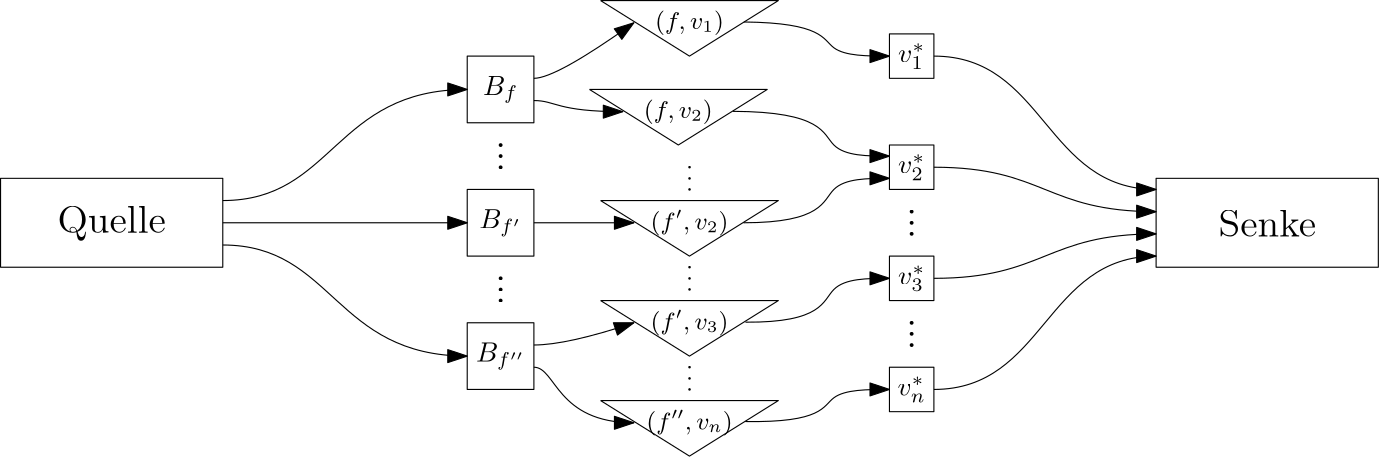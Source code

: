 <?xml version="1.0"?>
<!DOCTYPE ipe SYSTEM "ipe.dtd">
<ipe version="70206" creator="Ipe 7.2.7">
<info created="D:20190527180651" modified="D:20190625111614"/>
<ipestyle name="basic">
<symbol name="arrow/arc(spx)">
<path stroke="sym-stroke" fill="sym-stroke" pen="sym-pen">
0 0 m
-1 0.333 l
-1 -0.333 l
h
</path>
</symbol>
<symbol name="arrow/farc(spx)">
<path stroke="sym-stroke" fill="white" pen="sym-pen">
0 0 m
-1 0.333 l
-1 -0.333 l
h
</path>
</symbol>
<symbol name="arrow/ptarc(spx)">
<path stroke="sym-stroke" fill="sym-stroke" pen="sym-pen">
0 0 m
-1 0.333 l
-0.8 0 l
-1 -0.333 l
h
</path>
</symbol>
<symbol name="arrow/fptarc(spx)">
<path stroke="sym-stroke" fill="white" pen="sym-pen">
0 0 m
-1 0.333 l
-0.8 0 l
-1 -0.333 l
h
</path>
</symbol>
<symbol name="mark/circle(sx)" transformations="translations">
<path fill="sym-stroke">
0.6 0 0 0.6 0 0 e
0.4 0 0 0.4 0 0 e
</path>
</symbol>
<symbol name="mark/disk(sx)" transformations="translations">
<path fill="sym-stroke">
0.6 0 0 0.6 0 0 e
</path>
</symbol>
<symbol name="mark/fdisk(sfx)" transformations="translations">
<group>
<path fill="sym-fill">
0.5 0 0 0.5 0 0 e
</path>
<path fill="sym-stroke" fillrule="eofill">
0.6 0 0 0.6 0 0 e
0.4 0 0 0.4 0 0 e
</path>
</group>
</symbol>
<symbol name="mark/box(sx)" transformations="translations">
<path fill="sym-stroke" fillrule="eofill">
-0.6 -0.6 m
0.6 -0.6 l
0.6 0.6 l
-0.6 0.6 l
h
-0.4 -0.4 m
0.4 -0.4 l
0.4 0.4 l
-0.4 0.4 l
h
</path>
</symbol>
<symbol name="mark/square(sx)" transformations="translations">
<path fill="sym-stroke">
-0.6 -0.6 m
0.6 -0.6 l
0.6 0.6 l
-0.6 0.6 l
h
</path>
</symbol>
<symbol name="mark/fsquare(sfx)" transformations="translations">
<group>
<path fill="sym-fill">
-0.5 -0.5 m
0.5 -0.5 l
0.5 0.5 l
-0.5 0.5 l
h
</path>
<path fill="sym-stroke" fillrule="eofill">
-0.6 -0.6 m
0.6 -0.6 l
0.6 0.6 l
-0.6 0.6 l
h
-0.4 -0.4 m
0.4 -0.4 l
0.4 0.4 l
-0.4 0.4 l
h
</path>
</group>
</symbol>
<symbol name="mark/cross(sx)" transformations="translations">
<group>
<path fill="sym-stroke">
-0.43 -0.57 m
0.57 0.43 l
0.43 0.57 l
-0.57 -0.43 l
h
</path>
<path fill="sym-stroke">
-0.43 0.57 m
0.57 -0.43 l
0.43 -0.57 l
-0.57 0.43 l
h
</path>
</group>
</symbol>
<symbol name="arrow/fnormal(spx)">
<path stroke="sym-stroke" fill="white" pen="sym-pen">
0 0 m
-1 0.333 l
-1 -0.333 l
h
</path>
</symbol>
<symbol name="arrow/pointed(spx)">
<path stroke="sym-stroke" fill="sym-stroke" pen="sym-pen">
0 0 m
-1 0.333 l
-0.8 0 l
-1 -0.333 l
h
</path>
</symbol>
<symbol name="arrow/fpointed(spx)">
<path stroke="sym-stroke" fill="white" pen="sym-pen">
0 0 m
-1 0.333 l
-0.8 0 l
-1 -0.333 l
h
</path>
</symbol>
<symbol name="arrow/linear(spx)">
<path stroke="sym-stroke" pen="sym-pen">
-1 0.333 m
0 0 l
-1 -0.333 l
</path>
</symbol>
<symbol name="arrow/fdouble(spx)">
<path stroke="sym-stroke" fill="white" pen="sym-pen">
0 0 m
-1 0.333 l
-1 -0.333 l
h
-1 0 m
-2 0.333 l
-2 -0.333 l
h
</path>
</symbol>
<symbol name="arrow/double(spx)">
<path stroke="sym-stroke" fill="sym-stroke" pen="sym-pen">
0 0 m
-1 0.333 l
-1 -0.333 l
h
-1 0 m
-2 0.333 l
-2 -0.333 l
h
</path>
</symbol>
<pen name="heavier" value="0.8"/>
<pen name="fat" value="1.2"/>
<pen name="ultrafat" value="2"/>
<symbolsize name="large" value="5"/>
<symbolsize name="small" value="2"/>
<symbolsize name="tiny" value="1.1"/>
<arrowsize name="large" value="10"/>
<arrowsize name="small" value="5"/>
<arrowsize name="tiny" value="3"/>
<color name="red" value="1 0 0"/>
<color name="green" value="0 1 0"/>
<color name="blue" value="0 0 1"/>
<color name="yellow" value="1 1 0"/>
<color name="orange" value="1 0.647 0"/>
<color name="gold" value="1 0.843 0"/>
<color name="purple" value="0.627 0.125 0.941"/>
<color name="gray" value="0.745"/>
<color name="brown" value="0.647 0.165 0.165"/>
<color name="navy" value="0 0 0.502"/>
<color name="pink" value="1 0.753 0.796"/>
<color name="seagreen" value="0.18 0.545 0.341"/>
<color name="turquoise" value="0.251 0.878 0.816"/>
<color name="violet" value="0.933 0.51 0.933"/>
<color name="darkblue" value="0 0 0.545"/>
<color name="darkcyan" value="0 0.545 0.545"/>
<color name="darkgray" value="0.663"/>
<color name="darkgreen" value="0 0.392 0"/>
<color name="darkmagenta" value="0.545 0 0.545"/>
<color name="darkorange" value="1 0.549 0"/>
<color name="darkred" value="0.545 0 0"/>
<color name="lightblue" value="0.678 0.847 0.902"/>
<color name="lightcyan" value="0.878 1 1"/>
<color name="lightgray" value="0.827"/>
<color name="lightgreen" value="0.565 0.933 0.565"/>
<color name="lightyellow" value="1 1 0.878"/>
<dashstyle name="dashed" value="[4] 0"/>
<dashstyle name="dotted" value="[1 3] 0"/>
<dashstyle name="dash dotted" value="[4 2 1 2] 0"/>
<dashstyle name="dash dot dotted" value="[4 2 1 2 1 2] 0"/>
<textsize name="large" value="\large"/>
<textsize name="Large" value="\Large"/>
<textsize name="LARGE" value="\LARGE"/>
<textsize name="huge" value="\huge"/>
<textsize name="Huge" value="\Huge"/>
<textsize name="small" value="\small"/>
<textsize name="footnote" value="\footnotesize"/>
<textsize name="tiny" value="\tiny"/>
<textstyle name="center" begin="\begin{center}" end="\end{center}"/>
<textstyle name="itemize" begin="\begin{itemize}" end="\end{itemize}"/>
<textstyle name="item" begin="\begin{itemize}\item{}" end="\end{itemize}"/>
<gridsize name="4 pts" value="4"/>
<gridsize name="8 pts (~3 mm)" value="8"/>
<gridsize name="16 pts (~6 mm)" value="16"/>
<gridsize name="32 pts (~12 mm)" value="32"/>
<gridsize name="10 pts (~3.5 mm)" value="10"/>
<gridsize name="20 pts (~7 mm)" value="20"/>
<gridsize name="14 pts (~5 mm)" value="14"/>
<gridsize name="28 pts (~10 mm)" value="28"/>
<gridsize name="56 pts (~20 mm)" value="56"/>
<anglesize name="90 deg" value="90"/>
<anglesize name="60 deg" value="60"/>
<anglesize name="45 deg" value="45"/>
<anglesize name="30 deg" value="30"/>
<anglesize name="22.5 deg" value="22.5"/>
<opacity name="10%" value="0.1"/>
<opacity name="30%" value="0.3"/>
<opacity name="50%" value="0.5"/>
<opacity name="75%" value="0.75"/>
<tiling name="falling" angle="-60" step="4" width="1"/>
<tiling name="rising" angle="30" step="4" width="1"/>
</ipestyle>
<page>
<layer name="alpha"/>
<view layers="alpha" active="alpha"/>
<text layer="alpha" matrix="1 0 0 1 32 0" transformations="translations" pos="96 672" stroke="black" type="label" width="39.02" height="9.962" depth="2.79" halign="center" valign="center" size="Large">Quelle</text>
<text matrix="1 0 0 1 16 0" transformations="translations" pos="528 672" stroke="black" type="label" width="35.118" height="9.963" depth="0" halign="center" valign="center" size="Large">Senke</text>
<text matrix="1 0 0 1 96 56" transformations="translations" pos="240 688" stroke="black" type="label" width="24.827" height="6.726" depth="2.24" halign="center" valign="center" size="small" style="math">(f,v_1)</text>
<text matrix="1 0 0 1 96 -52" transformations="translations" pos="240 688" stroke="black" type="label" width="28.023" height="7.131" depth="2.24" halign="center" valign="center" size="small" style="math">(f&apos;,v_3)</text>
<path matrix="1 0 0 1 40 0" stroke="black">
128 688 m
128 656 l
48 656 l
48 688 l
h
</path>
<path stroke="black">
504 688 m
504 656 l
584 656 l
584 688 l
h
</path>
<text matrix="1 0 0 1 92 24" transformations="translations" pos="240 688" stroke="black" type="label" width="24.827" height="6.726" depth="2.24" halign="center" valign="center" size="small" style="math">(f,v_2)</text>
<text matrix="1 0 0 1 96 -16" transformations="translations" pos="240 688" stroke="black" type="label" width="28.023" height="7.131" depth="2.24" halign="center" valign="center" size="small" style="math">(f&apos;,v_2)</text>
<text matrix="1 0 0 1 96 -88" transformations="translations" pos="240 688" stroke="black" type="label" width="31.157" height="7.131" depth="2.24" halign="center" valign="center" size="small" style="math">(f&apos;&apos;,v_n)</text>
<text matrix="1 0 0 1 144 24" transformations="translations" pos="192 664" stroke="black" type="label" width="2.56" height="0.969" depth="0" halign="center" valign="center" size="small">.</text>
<text matrix="1 0 0 1 144 28" transformations="translations" pos="192 656" stroke="black" type="label" width="2.56" height="0.969" depth="0" halign="center" valign="center" size="small">.</text>
<text matrix="1 0 0 1 32 76" transformations="translations" pos="384 656" stroke="black" type="label" width="9.767" height="6.863" depth="2.47" halign="center" valign="center" style="math">v^*_1</text>
<text matrix="1 0 0 1 32 36" transformations="translations" pos="384 656" stroke="black" type="label" width="9.767" height="6.863" depth="2.47" halign="center" valign="center" style="math">v^*_2</text>
<text matrix="1 0 0 1 32 -4" transformations="translations" pos="384 656" stroke="black" type="label" width="9.767" height="6.863" depth="2.47" halign="center" valign="center" style="math">v^*_3</text>
<text matrix="1 0 0 1 32 -44" transformations="translations" pos="384 656" stroke="black" type="label" width="10.252" height="6.863" depth="2.46" halign="center" valign="center" style="math">v^*_{n}</text>
<text matrix="1 0 0 1 144 -8" transformations="translations" pos="192 664" stroke="black" type="label" width="2.56" height="0.969" depth="0" halign="center" valign="center" size="small">.</text>
<text matrix="1 0 0 1 144 -4" transformations="translations" pos="192 656" stroke="black" type="label" width="2.56" height="0.969" depth="0" halign="center" valign="center" size="small">.</text>
<text matrix="1 0 0 1 224 12" transformations="translations" pos="192 664" stroke="black" type="label" width="3.902" height="1.395" depth="0" halign="center" valign="center" size="Large">.</text>
<text matrix="1 0 0 1 224 16" transformations="translations" pos="192 656" stroke="black" type="label" width="3.902" height="1.395" depth="0" halign="center" valign="center" size="Large">.</text>
<text matrix="1 0 0 1 224 20" transformations="translations" pos="192 648" stroke="black" type="label" width="3.902" height="1.395" depth="0" halign="center" valign="center" size="Large">.</text>
<text matrix="1 0 0 1 224 -28" transformations="translations" pos="192 664" stroke="black" type="label" width="3.902" height="1.395" depth="0" halign="center" valign="center" size="Large">.</text>
<text matrix="1 0 0 1 224 -24" transformations="translations" pos="192 656" stroke="black" type="label" width="3.902" height="1.395" depth="0" halign="center" valign="center" size="Large">.</text>
<text matrix="1 0 0 1 224 -20" transformations="translations" pos="192 648" stroke="black" type="label" width="3.902" height="1.395" depth="0" halign="center" valign="center" size="Large">.</text>
<text matrix="1 0 0 1 28 32" transformations="translations" pos="240 688" stroke="black" type="label" width="12.721" height="6.808" depth="2.85" halign="center" valign="center" style="math">B_f</text>
<text matrix="1 0 0 1 28 -16" transformations="translations" pos="240 688" stroke="black" type="label" width="15.416" height="6.808" depth="2.85" halign="center" valign="center" style="math">B_{f&apos;}</text>
<text matrix="1 0 0 1 28 -64" transformations="translations" pos="240 688" stroke="black" type="label" width="17.613" height="6.808" depth="2.85" halign="center" valign="center" style="math">B_{f&apos;&apos;}</text>
<text matrix="1 0 0 1 76 36" transformations="translations" pos="192 664" stroke="black" type="label" width="3.902" height="1.395" depth="0" halign="center" valign="center" size="Large">.</text>
<text matrix="1 0 0 1 76 40" transformations="translations" pos="192 656" stroke="black" type="label" width="3.902" height="1.395" depth="0" halign="center" valign="center" size="Large">.</text>
<text matrix="1 0 0 1 76 44" transformations="translations" pos="192 648" stroke="black" type="label" width="3.902" height="1.395" depth="0" halign="center" valign="center" size="Large">.</text>
<text matrix="1 0 0 1 76 -12" transformations="translations" pos="192 664" stroke="black" type="label" width="3.902" height="1.395" depth="0" halign="center" valign="center" size="Large">.</text>
<text matrix="1 0 0 1 76 -8" transformations="translations" pos="192 656" stroke="black" type="label" width="3.902" height="1.395" depth="0" halign="center" valign="center" size="Large">.</text>
<text matrix="1 0 0 1 76 -4" transformations="translations" pos="192 648" stroke="black" type="label" width="3.902" height="1.395" depth="0" halign="center" valign="center" size="Large">.</text>
<path stroke="black">
524 660 m
524 660 l
524 660 l
524 660 l
h
</path>
<path matrix="1 0 0 1 -4 8" stroke="black">
352 708 m
352 708 l
352 708 l
352 708 l
h
</path>
<path stroke="black">
304 752 m
336 732 l
368 752 l
304 752 l
</path>
<path matrix="1 0 0 1 -4 8" stroke="black">
304 712 m
368 712 l
336 692 l
304 712 l
</path>
<path stroke="black">
304 680 m
368 680 l
336 660 l
304 680 l
</path>
<path matrix="1 0 0 1 0 -4" stroke="black">
304 648 m
368 648 l
336 628 l
304 648 l
</path>
<path stroke="black">
304 608 m
368 608 l
336 588 l
304 608 l
</path>
<path matrix="1 0 0 1 0 -12" stroke="black">
408 752 m
408 736 l
424 736 l
424 752 l
h
</path>
<path matrix="1 0 0 1 0 -12" stroke="black">
408 712 m
408 696 l
424 696 l
424 712 l
h
</path>
<path matrix="1 0 0 1 0 -12" stroke="black">
408 672 m
408 656 l
424 656 l
424 672 l
h
</path>
<path matrix="1 0 0 1 0 -12" stroke="black">
408 632 m
408 616 l
424 616 l
424 632 l
h
</path>
<path stroke="black">
256 732 m
256 708 l
280 708 l
280 732 l
h
</path>
<path stroke="black">
256 684 m
256 660 l
280 660 l
280 684 l
h
</path>
<path stroke="black">
256 636 m
256 612 l
280 612 l
280 636 l
h
</path>
<text matrix="1 0 0 1 144 28" transformations="translations" pos="192 664" stroke="black" type="label" width="2.56" height="0.969" depth="0" halign="center" valign="center" size="small">.</text>
<text matrix="1 0 0 1 144 -16" transformations="translations" pos="192 664" stroke="black" type="label" width="2.56" height="0.969" depth="0" halign="center" valign="center" size="small">.</text>
<text matrix="1 0 0 1 144 -44" transformations="translations" pos="192 664" stroke="black" type="label" width="2.56" height="0.969" depth="0" halign="center" valign="center" size="small">.</text>
<text matrix="1 0 0 1 144 -40" transformations="translations" pos="192 656" stroke="black" type="label" width="2.56" height="0.969" depth="0" halign="center" valign="center" size="small">.</text>
<text matrix="1 0 0 1 144 -52" transformations="translations" pos="192 664" stroke="black" type="label" width="2.56" height="0.969" depth="0" halign="center" valign="center" size="small">.</text>
<path stroke="black" arrow="normal/normal">
168 672 m
256 672 l
</path>
<path stroke="black" arrow="normal/normal">
168 680 m
208 680
208 720
256 720 c
</path>
<path stroke="black" arrow="normal/normal">
168 664 m
208 664
208 624
256 624 c
</path>
<path stroke="black" arrow="normal/normal">
280 724 m
288 724
316 744 c
</path>
<path stroke="black" arrow="normal/normal">
280 716 m
288 716
288 712
312 712 c
</path>
<path stroke="black" arrow="normal/normal">
280 672 m
316 672 l
</path>
<path stroke="black" arrow="normal/normal">
280 628 m
292 628
316 636 c
</path>
<path stroke="black" arrow="normal/normal">
280 620 m
288 620
288 600
316 600 c
</path>
<path stroke="black" arrow="normal/normal">
356.072 600.444 m
384 600
384 612
400 612
408 612 c
</path>
<path stroke="black" arrow="normal/normal">
356.16 636.215 m
384 636
384 652
400 652
408 652 c
</path>
<path stroke="black" arrow="normal/normal">
355.451 672.002 m
384 672
384 688
400 688
408 688 c
</path>
<path stroke="black" arrow="normal/normal">
351.582 712.12 m
384 712
384 696
400 696
408 696 c
</path>
<path stroke="black" arrow="normal/normal">
355.579 744.289 m
384 744
384 732
400 732
408 732 c
</path>
<path stroke="black" arrow="normal/normal">
424 732 m
464 732
464 684
504 684 c
</path>
<path stroke="black" arrow="normal/normal">
424 692 m
464 692
464 676
504 676 c
</path>
<path stroke="black" arrow="normal/normal">
424 652 m
464 652
464 668
504 668 c
</path>
<path stroke="black" arrow="normal/normal">
424 612 m
464 612
464 660
504 660 c
</path>
</page>
</ipe>
